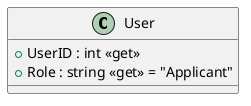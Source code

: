@startuml
class User {
    + UserID : int <<get>>
    + Role : string <<get>> = "Applicant"
}
@enduml
